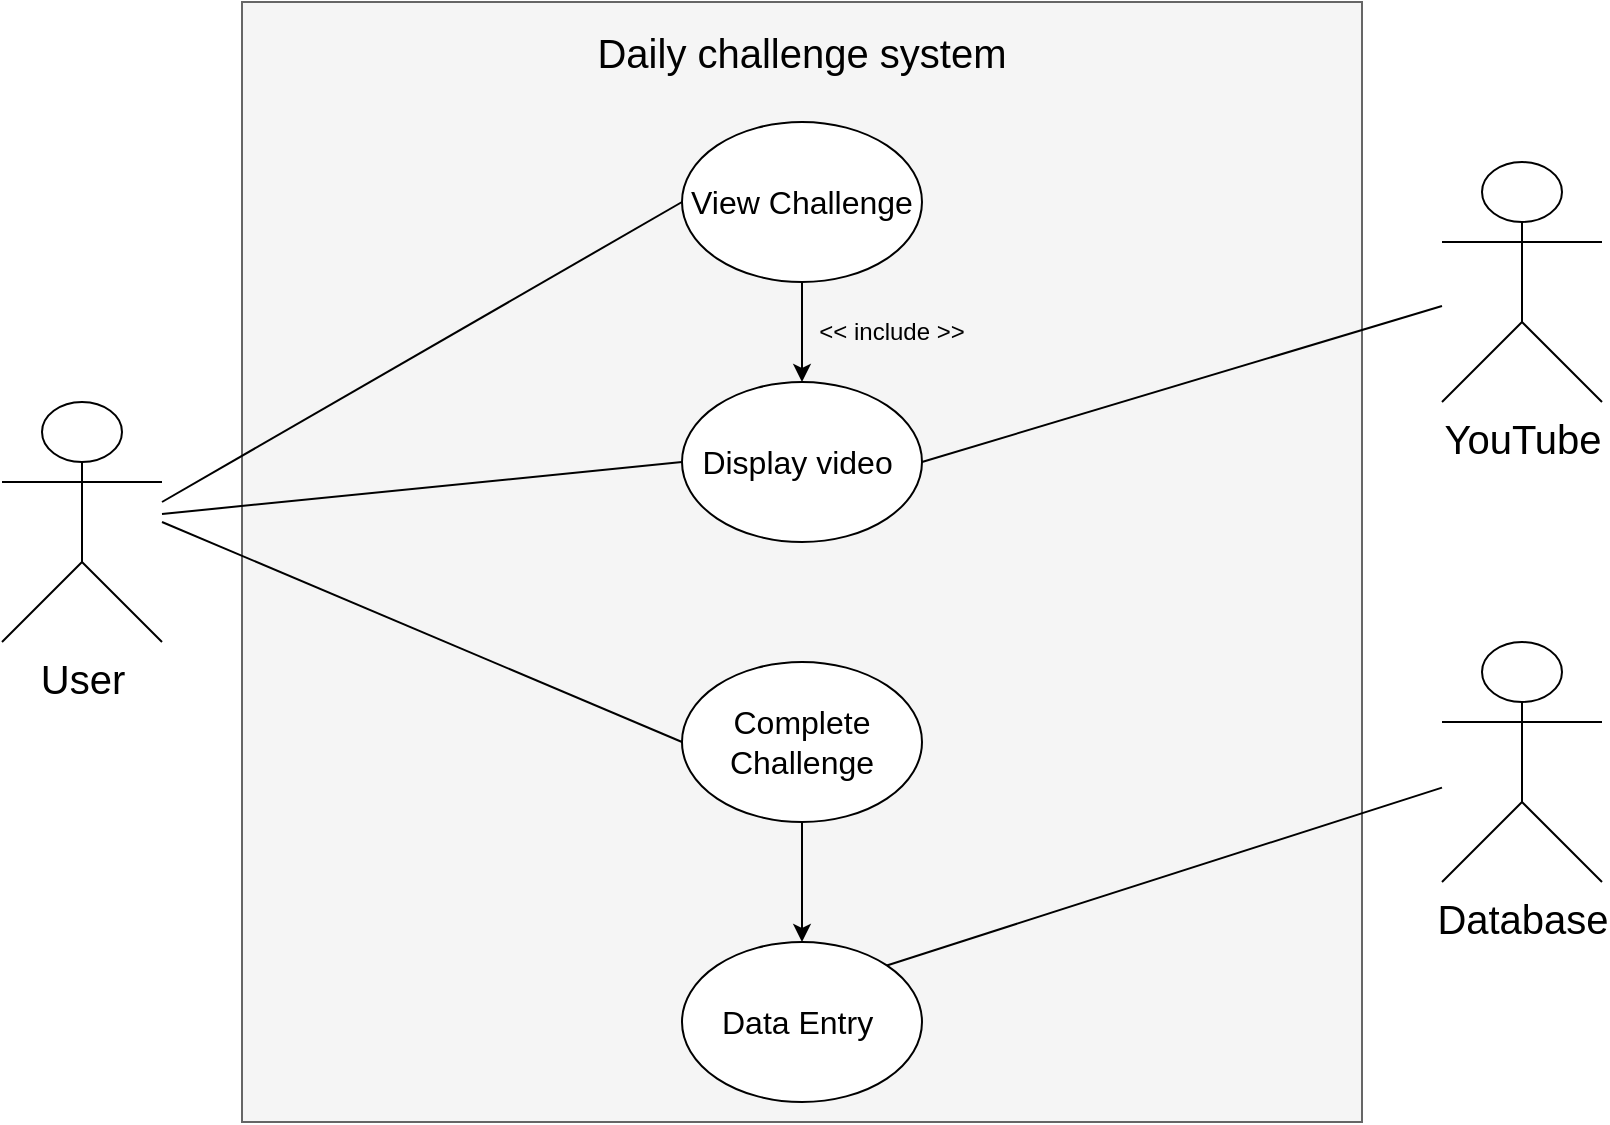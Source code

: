 <mxfile version="20.4.0" type="device"><diagram id="WxS_DcWazj8fIBFKyIJF" name="Page-1"><mxGraphModel dx="946" dy="613" grid="1" gridSize="10" guides="1" tooltips="1" connect="1" arrows="1" fold="1" page="1" pageScale="1" pageWidth="850" pageHeight="1100" math="0" shadow="0"><root><mxCell id="0"/><mxCell id="1" parent="0"/><mxCell id="hOEdnWQCLiRuof5EauHe-2" value="&lt;font style=&quot;font-size: 20px;&quot;&gt;User&lt;/font&gt;" style="shape=umlActor;verticalLabelPosition=bottom;verticalAlign=top;html=1;outlineConnect=0;" parent="1" vertex="1"><mxGeometry x="40" y="280" width="80" height="120" as="geometry"/></mxCell><mxCell id="hOEdnWQCLiRuof5EauHe-3" value="" style="whiteSpace=wrap;html=1;aspect=fixed;connectable=1;resizable=1;resizeWidth=0;resizeHeight=0;fillColor=#f5f5f5;fontColor=#333333;strokeColor=#666666;" parent="1" vertex="1"><mxGeometry x="160" y="80" width="560" height="560" as="geometry"/></mxCell><mxCell id="hOEdnWQCLiRuof5EauHe-4" value="&lt;font style=&quot;font-size: 16px;&quot;&gt;View Challenge&lt;/font&gt;" style="ellipse;whiteSpace=wrap;html=1;" parent="1" vertex="1"><mxGeometry x="380" y="140" width="120" height="80" as="geometry"/></mxCell><mxCell id="hOEdnWQCLiRuof5EauHe-5" value="&lt;font style=&quot;font-size: 16px;&quot;&gt;Display video&amp;nbsp;&lt;/font&gt;" style="ellipse;whiteSpace=wrap;html=1;" parent="1" vertex="1"><mxGeometry x="380" y="270" width="120" height="80" as="geometry"/></mxCell><mxCell id="hOEdnWQCLiRuof5EauHe-6" value="&lt;font style=&quot;font-size: 16px;&quot;&gt;Complete Challenge&lt;/font&gt;" style="ellipse;whiteSpace=wrap;html=1;" parent="1" vertex="1"><mxGeometry x="380" y="410" width="120" height="80" as="geometry"/></mxCell><mxCell id="hOEdnWQCLiRuof5EauHe-7" value="&lt;font style=&quot;font-size: 16px;&quot;&gt;Data Entry&amp;nbsp;&lt;/font&gt;" style="ellipse;whiteSpace=wrap;html=1;" parent="1" vertex="1"><mxGeometry x="380" y="550" width="120" height="80" as="geometry"/></mxCell><mxCell id="hOEdnWQCLiRuof5EauHe-9" value="YouTube&lt;br&gt;" style="shape=umlActor;verticalLabelPosition=bottom;verticalAlign=top;html=1;outlineConnect=0;fontSize=20;" parent="1" vertex="1"><mxGeometry x="760" y="160" width="80" height="120" as="geometry"/></mxCell><mxCell id="hOEdnWQCLiRuof5EauHe-10" value="Database" style="shape=umlActor;verticalLabelPosition=bottom;verticalAlign=top;html=1;outlineConnect=0;fontSize=20;" parent="1" vertex="1"><mxGeometry x="760" y="400" width="80" height="120" as="geometry"/></mxCell><mxCell id="hOEdnWQCLiRuof5EauHe-28" value="" style="endArrow=none;html=1;rounded=0;fontSize=20;entryX=0;entryY=0.5;entryDx=0;entryDy=0;" parent="1" target="hOEdnWQCLiRuof5EauHe-4" edge="1"><mxGeometry width="50" height="50" relative="1" as="geometry"><mxPoint x="120" y="330" as="sourcePoint"/><mxPoint x="450" y="350" as="targetPoint"/></mxGeometry></mxCell><mxCell id="hOEdnWQCLiRuof5EauHe-29" value="" style="endArrow=none;html=1;rounded=0;fontSize=20;entryX=0;entryY=0.5;entryDx=0;entryDy=0;" parent="1" target="hOEdnWQCLiRuof5EauHe-6" edge="1"><mxGeometry width="50" height="50" relative="1" as="geometry"><mxPoint x="120" y="340" as="sourcePoint"/><mxPoint x="450" y="350" as="targetPoint"/></mxGeometry></mxCell><mxCell id="hOEdnWQCLiRuof5EauHe-30" value="" style="endArrow=none;html=1;rounded=0;fontSize=20;entryX=0;entryY=0.5;entryDx=0;entryDy=0;" parent="1" source="hOEdnWQCLiRuof5EauHe-2" target="hOEdnWQCLiRuof5EauHe-5" edge="1"><mxGeometry width="50" height="50" relative="1" as="geometry"><mxPoint x="400" y="400" as="sourcePoint"/><mxPoint x="450" y="350" as="targetPoint"/></mxGeometry></mxCell><mxCell id="hOEdnWQCLiRuof5EauHe-31" value="" style="endArrow=none;html=1;rounded=0;fontSize=20;exitX=1;exitY=0.5;exitDx=0;exitDy=0;" parent="1" source="hOEdnWQCLiRuof5EauHe-5" target="hOEdnWQCLiRuof5EauHe-9" edge="1"><mxGeometry width="50" height="50" relative="1" as="geometry"><mxPoint x="400" y="400" as="sourcePoint"/><mxPoint x="450" y="350" as="targetPoint"/></mxGeometry></mxCell><mxCell id="hOEdnWQCLiRuof5EauHe-32" value="" style="endArrow=none;html=1;rounded=0;fontSize=20;entryX=1;entryY=0;entryDx=0;entryDy=0;" parent="1" source="hOEdnWQCLiRuof5EauHe-10" target="hOEdnWQCLiRuof5EauHe-7" edge="1"><mxGeometry width="50" height="50" relative="1" as="geometry"><mxPoint x="750" y="490" as="sourcePoint"/><mxPoint x="450" y="350" as="targetPoint"/></mxGeometry></mxCell><mxCell id="hOEdnWQCLiRuof5EauHe-33" value="Daily challenge system" style="text;html=1;strokeColor=none;fillColor=none;align=center;verticalAlign=middle;whiteSpace=wrap;rounded=0;fontSize=20;" parent="1" vertex="1"><mxGeometry x="295" y="90" width="290" height="30" as="geometry"/></mxCell><mxCell id="PWGOjKfc-dIqZIwkhgen-1" value="" style="endArrow=classic;html=1;rounded=0;entryX=0.5;entryY=0;entryDx=0;entryDy=0;exitX=0.5;exitY=1;exitDx=0;exitDy=0;" edge="1" parent="1" source="hOEdnWQCLiRuof5EauHe-6" target="hOEdnWQCLiRuof5EauHe-7"><mxGeometry width="50" height="50" relative="1" as="geometry"><mxPoint x="400" y="450" as="sourcePoint"/><mxPoint x="450" y="400" as="targetPoint"/></mxGeometry></mxCell><mxCell id="PWGOjKfc-dIqZIwkhgen-3" value="" style="endArrow=classic;html=1;rounded=0;exitX=0.5;exitY=1;exitDx=0;exitDy=0;entryX=0.5;entryY=0;entryDx=0;entryDy=0;" edge="1" parent="1" source="hOEdnWQCLiRuof5EauHe-4" target="hOEdnWQCLiRuof5EauHe-5"><mxGeometry width="50" height="50" relative="1" as="geometry"><mxPoint x="420" y="410" as="sourcePoint"/><mxPoint x="470" y="360" as="targetPoint"/></mxGeometry></mxCell><mxCell id="PWGOjKfc-dIqZIwkhgen-4" value="&amp;lt;&amp;lt; include &amp;gt;&amp;gt;" style="text;html=1;strokeColor=none;fillColor=none;align=center;verticalAlign=middle;whiteSpace=wrap;rounded=0;" vertex="1" parent="1"><mxGeometry x="420" y="230" width="130" height="30" as="geometry"/></mxCell></root></mxGraphModel></diagram></mxfile>